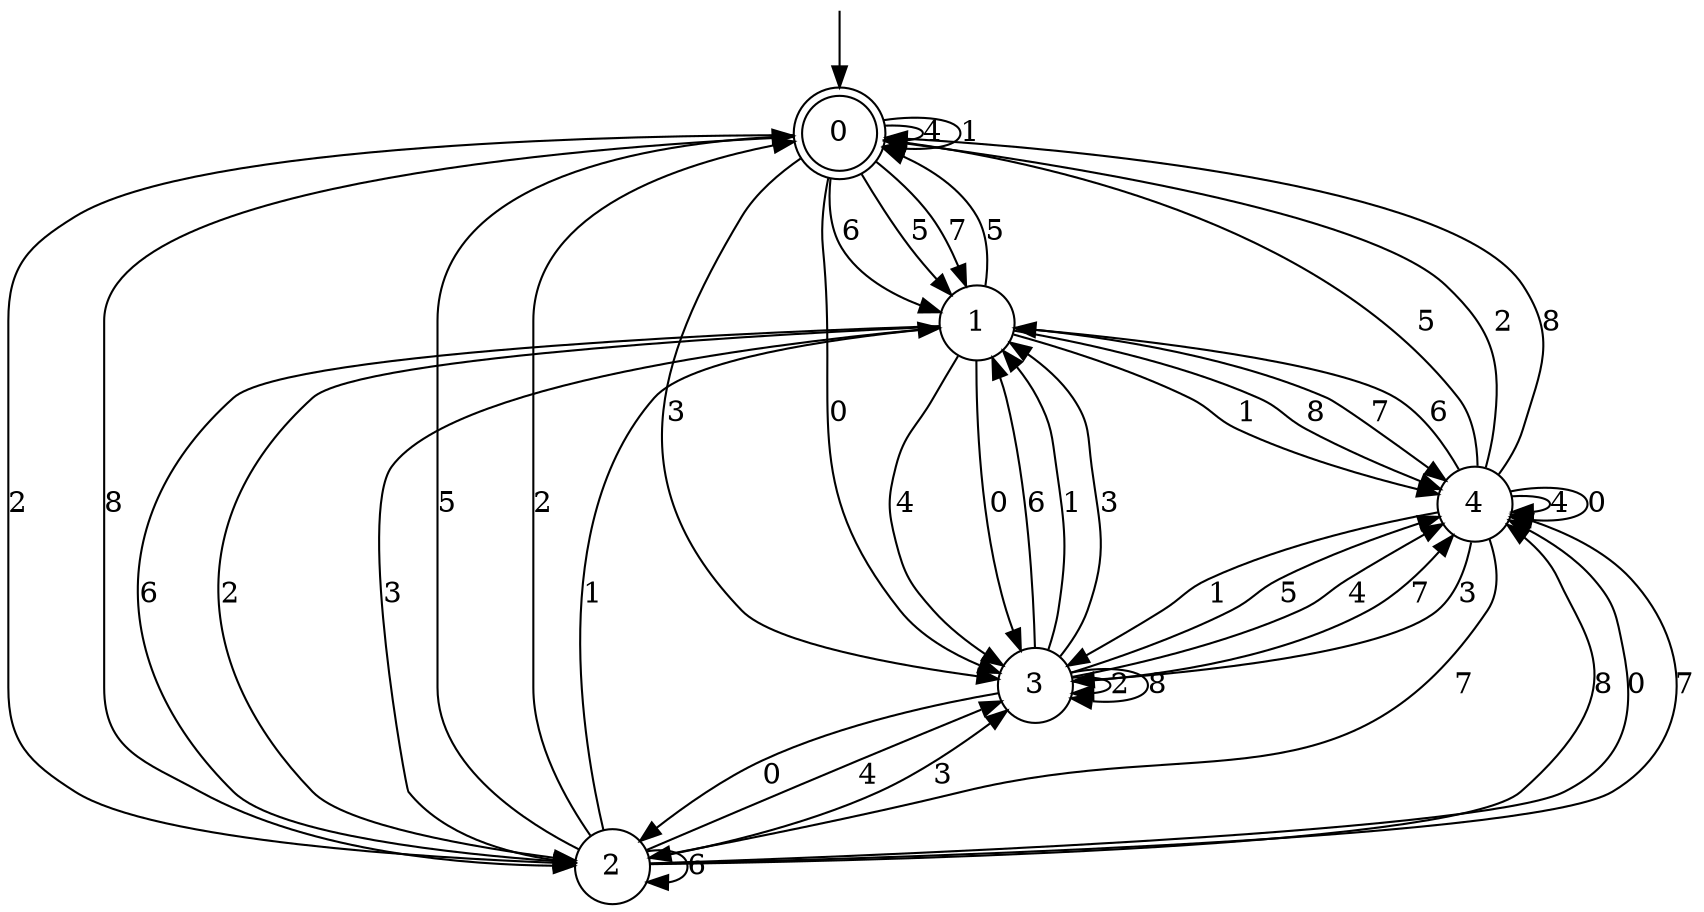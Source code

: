 digraph g {

	s0 [shape="doublecircle" label="0"];
	s1 [shape="circle" label="1"];
	s2 [shape="circle" label="2"];
	s3 [shape="circle" label="3"];
	s4 [shape="circle" label="4"];
	s0 -> s1 [label="6"];
	s0 -> s1 [label="5"];
	s0 -> s2 [label="2"];
	s0 -> s0 [label="4"];
	s0 -> s0 [label="1"];
	s0 -> s3 [label="3"];
	s0 -> s2 [label="8"];
	s0 -> s3 [label="0"];
	s0 -> s1 [label="7"];
	s1 -> s2 [label="6"];
	s1 -> s0 [label="5"];
	s1 -> s2 [label="2"];
	s1 -> s3 [label="4"];
	s1 -> s4 [label="1"];
	s1 -> s2 [label="3"];
	s1 -> s4 [label="8"];
	s1 -> s3 [label="0"];
	s1 -> s4 [label="7"];
	s2 -> s2 [label="6"];
	s2 -> s0 [label="5"];
	s2 -> s0 [label="2"];
	s2 -> s3 [label="4"];
	s2 -> s1 [label="1"];
	s2 -> s3 [label="3"];
	s2 -> s4 [label="8"];
	s2 -> s4 [label="0"];
	s2 -> s4 [label="7"];
	s3 -> s1 [label="6"];
	s3 -> s4 [label="5"];
	s3 -> s3 [label="2"];
	s3 -> s4 [label="4"];
	s3 -> s1 [label="1"];
	s3 -> s1 [label="3"];
	s3 -> s3 [label="8"];
	s3 -> s2 [label="0"];
	s3 -> s4 [label="7"];
	s4 -> s1 [label="6"];
	s4 -> s0 [label="5"];
	s4 -> s0 [label="2"];
	s4 -> s4 [label="4"];
	s4 -> s3 [label="1"];
	s4 -> s3 [label="3"];
	s4 -> s0 [label="8"];
	s4 -> s4 [label="0"];
	s4 -> s2 [label="7"];

__start0 [label="" shape="none" width="0" height="0"];
__start0 -> s0;

}
